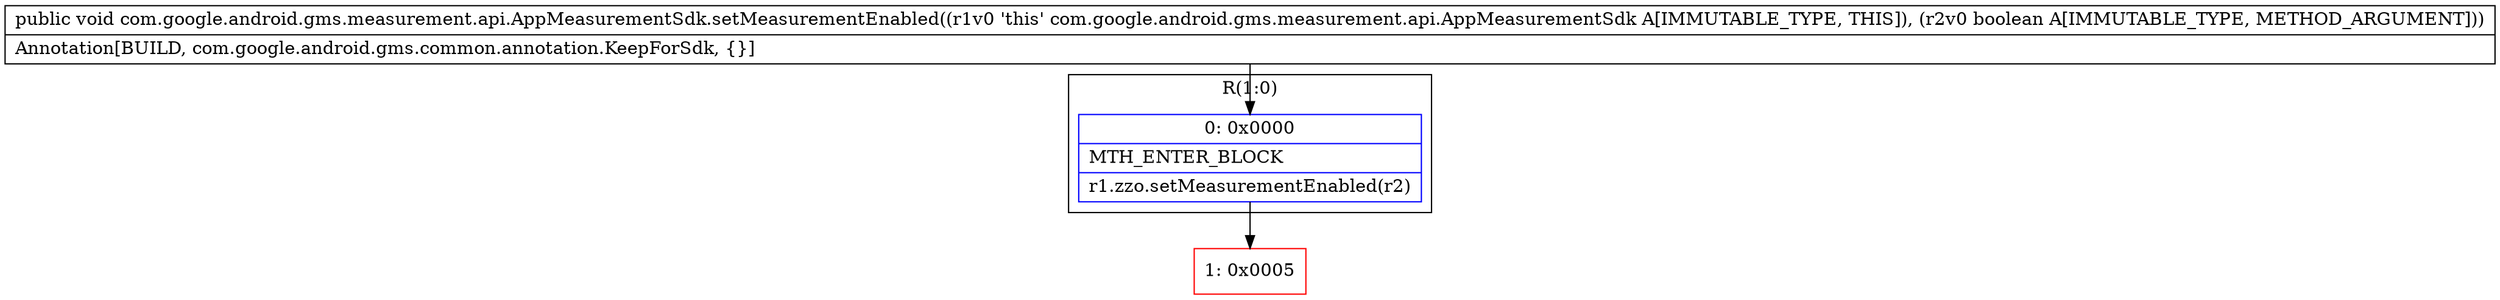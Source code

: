 digraph "CFG forcom.google.android.gms.measurement.api.AppMeasurementSdk.setMeasurementEnabled(Z)V" {
subgraph cluster_Region_1494706081 {
label = "R(1:0)";
node [shape=record,color=blue];
Node_0 [shape=record,label="{0\:\ 0x0000|MTH_ENTER_BLOCK\l|r1.zzo.setMeasurementEnabled(r2)\l}"];
}
Node_1 [shape=record,color=red,label="{1\:\ 0x0005}"];
MethodNode[shape=record,label="{public void com.google.android.gms.measurement.api.AppMeasurementSdk.setMeasurementEnabled((r1v0 'this' com.google.android.gms.measurement.api.AppMeasurementSdk A[IMMUTABLE_TYPE, THIS]), (r2v0 boolean A[IMMUTABLE_TYPE, METHOD_ARGUMENT]))  | Annotation[BUILD, com.google.android.gms.common.annotation.KeepForSdk, \{\}]\l}"];
MethodNode -> Node_0;
Node_0 -> Node_1;
}

